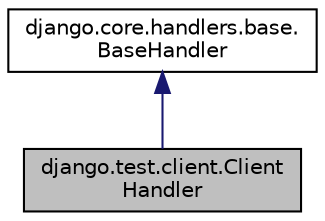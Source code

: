 digraph "django.test.client.ClientHandler"
{
 // LATEX_PDF_SIZE
  edge [fontname="Helvetica",fontsize="10",labelfontname="Helvetica",labelfontsize="10"];
  node [fontname="Helvetica",fontsize="10",shape=record];
  Node1 [label="django.test.client.Client\lHandler",height=0.2,width=0.4,color="black", fillcolor="grey75", style="filled", fontcolor="black",tooltip=" "];
  Node2 -> Node1 [dir="back",color="midnightblue",fontsize="10",style="solid",fontname="Helvetica"];
  Node2 [label="django.core.handlers.base.\lBaseHandler",height=0.2,width=0.4,color="black", fillcolor="white", style="filled",URL="$classdjango_1_1core_1_1handlers_1_1base_1_1_base_handler.html",tooltip=" "];
}
